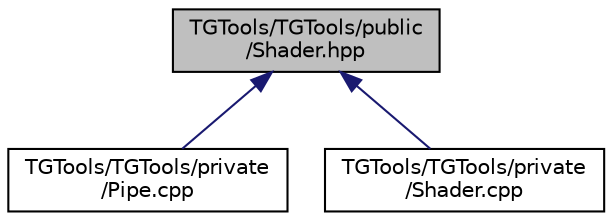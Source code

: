 digraph "TGTools/TGTools/public/Shader.hpp"
{
 // LATEX_PDF_SIZE
  edge [fontname="Helvetica",fontsize="10",labelfontname="Helvetica",labelfontsize="10"];
  node [fontname="Helvetica",fontsize="10",shape=record];
  Node1 [label="TGTools/TGTools/public\l/Shader.hpp",height=0.2,width=0.4,color="black", fillcolor="grey75", style="filled", fontcolor="black",tooltip=" "];
  Node1 -> Node2 [dir="back",color="midnightblue",fontsize="10",style="solid",fontname="Helvetica"];
  Node2 [label="TGTools/TGTools/private\l/Pipe.cpp",height=0.2,width=0.4,color="black", fillcolor="white", style="filled",URL="$de/d9e/_pipe_8cpp.html",tooltip=" "];
  Node1 -> Node3 [dir="back",color="midnightblue",fontsize="10",style="solid",fontname="Helvetica"];
  Node3 [label="TGTools/TGTools/private\l/Shader.cpp",height=0.2,width=0.4,color="black", fillcolor="white", style="filled",URL="$d5/d16/_shader_8cpp.html",tooltip=" "];
}
